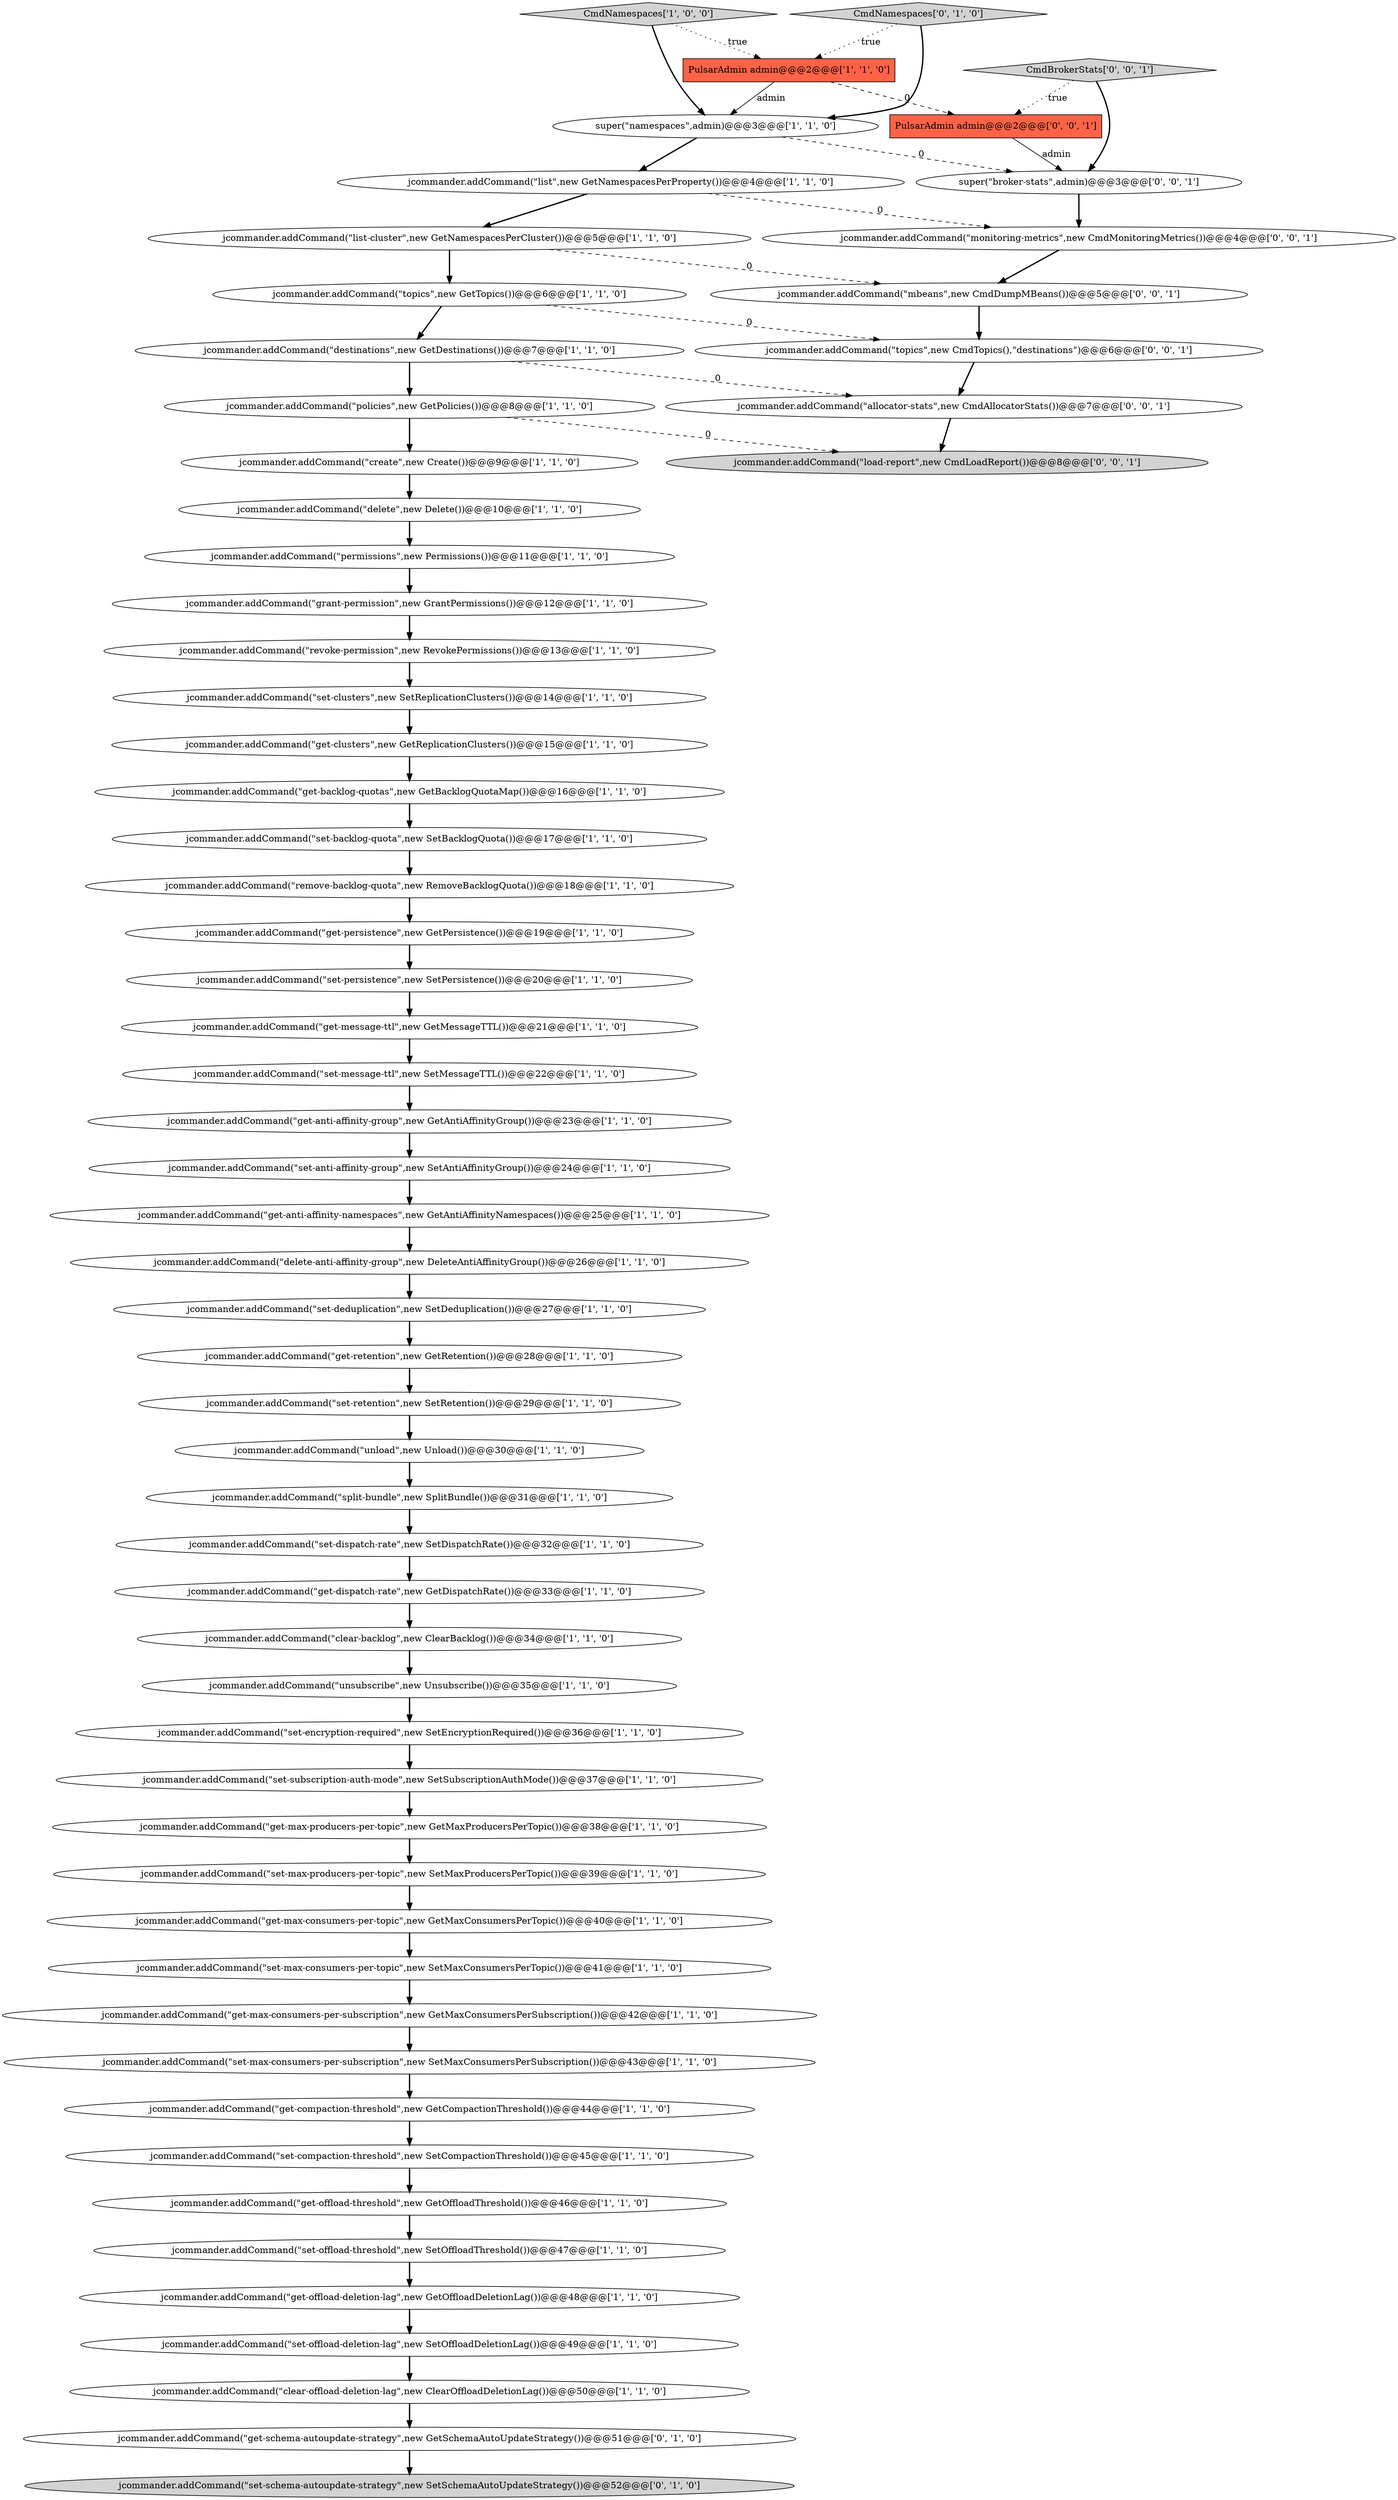 digraph {
29 [style = filled, label = "jcommander.addCommand(\"get-retention\",new GetRetention())@@@28@@@['1', '1', '0']", fillcolor = white, shape = ellipse image = "AAA0AAABBB1BBB"];
10 [style = filled, label = "jcommander.addCommand(\"get-clusters\",new GetReplicationClusters())@@@15@@@['1', '1', '0']", fillcolor = white, shape = ellipse image = "AAA0AAABBB1BBB"];
9 [style = filled, label = "jcommander.addCommand(\"set-dispatch-rate\",new SetDispatchRate())@@@32@@@['1', '1', '0']", fillcolor = white, shape = ellipse image = "AAA0AAABBB1BBB"];
31 [style = filled, label = "jcommander.addCommand(\"set-max-producers-per-topic\",new SetMaxProducersPerTopic())@@@39@@@['1', '1', '0']", fillcolor = white, shape = ellipse image = "AAA0AAABBB1BBB"];
34 [style = filled, label = "jcommander.addCommand(\"destinations\",new GetDestinations())@@@7@@@['1', '1', '0']", fillcolor = white, shape = ellipse image = "AAA0AAABBB1BBB"];
14 [style = filled, label = "jcommander.addCommand(\"set-backlog-quota\",new SetBacklogQuota())@@@17@@@['1', '1', '0']", fillcolor = white, shape = ellipse image = "AAA0AAABBB1BBB"];
54 [style = filled, label = "jcommander.addCommand(\"allocator-stats\",new CmdAllocatorStats())@@@7@@@['0', '0', '1']", fillcolor = white, shape = ellipse image = "AAA0AAABBB3BBB"];
18 [style = filled, label = "jcommander.addCommand(\"set-max-consumers-per-topic\",new SetMaxConsumersPerTopic())@@@41@@@['1', '1', '0']", fillcolor = white, shape = ellipse image = "AAA0AAABBB1BBB"];
50 [style = filled, label = "jcommander.addCommand(\"set-schema-autoupdate-strategy\",new SetSchemaAutoUpdateStrategy())@@@52@@@['0', '1', '0']", fillcolor = lightgray, shape = ellipse image = "AAA1AAABBB2BBB"];
11 [style = filled, label = "PulsarAdmin admin@@@2@@@['1', '1', '0']", fillcolor = tomato, shape = box image = "AAA0AAABBB1BBB"];
30 [style = filled, label = "jcommander.addCommand(\"get-max-producers-per-topic\",new GetMaxProducersPerTopic())@@@38@@@['1', '1', '0']", fillcolor = white, shape = ellipse image = "AAA0AAABBB1BBB"];
12 [style = filled, label = "jcommander.addCommand(\"unsubscribe\",new Unsubscribe())@@@35@@@['1', '1', '0']", fillcolor = white, shape = ellipse image = "AAA0AAABBB1BBB"];
37 [style = filled, label = "jcommander.addCommand(\"set-offload-threshold\",new SetOffloadThreshold())@@@47@@@['1', '1', '0']", fillcolor = white, shape = ellipse image = "AAA0AAABBB1BBB"];
38 [style = filled, label = "jcommander.addCommand(\"set-compaction-threshold\",new SetCompactionThreshold())@@@45@@@['1', '1', '0']", fillcolor = white, shape = ellipse image = "AAA0AAABBB1BBB"];
8 [style = filled, label = "jcommander.addCommand(\"get-backlog-quotas\",new GetBacklogQuotaMap())@@@16@@@['1', '1', '0']", fillcolor = white, shape = ellipse image = "AAA0AAABBB1BBB"];
7 [style = filled, label = "jcommander.addCommand(\"permissions\",new Permissions())@@@11@@@['1', '1', '0']", fillcolor = white, shape = ellipse image = "AAA0AAABBB1BBB"];
5 [style = filled, label = "jcommander.addCommand(\"clear-offload-deletion-lag\",new ClearOffloadDeletionLag())@@@50@@@['1', '1', '0']", fillcolor = white, shape = ellipse image = "AAA0AAABBB1BBB"];
2 [style = filled, label = "jcommander.addCommand(\"revoke-permission\",new RevokePermissions())@@@13@@@['1', '1', '0']", fillcolor = white, shape = ellipse image = "AAA0AAABBB1BBB"];
1 [style = filled, label = "jcommander.addCommand(\"get-anti-affinity-group\",new GetAntiAffinityGroup())@@@23@@@['1', '1', '0']", fillcolor = white, shape = ellipse image = "AAA0AAABBB1BBB"];
20 [style = filled, label = "jcommander.addCommand(\"set-persistence\",new SetPersistence())@@@20@@@['1', '1', '0']", fillcolor = white, shape = ellipse image = "AAA0AAABBB1BBB"];
0 [style = filled, label = "jcommander.addCommand(\"create\",new Create())@@@9@@@['1', '1', '0']", fillcolor = white, shape = ellipse image = "AAA0AAABBB1BBB"];
16 [style = filled, label = "jcommander.addCommand(\"get-max-consumers-per-topic\",new GetMaxConsumersPerTopic())@@@40@@@['1', '1', '0']", fillcolor = white, shape = ellipse image = "AAA0AAABBB1BBB"];
27 [style = filled, label = "jcommander.addCommand(\"policies\",new GetPolicies())@@@8@@@['1', '1', '0']", fillcolor = white, shape = ellipse image = "AAA0AAABBB1BBB"];
35 [style = filled, label = "jcommander.addCommand(\"topics\",new GetTopics())@@@6@@@['1', '1', '0']", fillcolor = white, shape = ellipse image = "AAA0AAABBB1BBB"];
47 [style = filled, label = "jcommander.addCommand(\"grant-permission\",new GrantPermissions())@@@12@@@['1', '1', '0']", fillcolor = white, shape = ellipse image = "AAA0AAABBB1BBB"];
41 [style = filled, label = "jcommander.addCommand(\"set-retention\",new SetRetention())@@@29@@@['1', '1', '0']", fillcolor = white, shape = ellipse image = "AAA0AAABBB1BBB"];
24 [style = filled, label = "jcommander.addCommand(\"get-dispatch-rate\",new GetDispatchRate())@@@33@@@['1', '1', '0']", fillcolor = white, shape = ellipse image = "AAA0AAABBB1BBB"];
22 [style = filled, label = "super(\"namespaces\",admin)@@@3@@@['1', '1', '0']", fillcolor = white, shape = ellipse image = "AAA0AAABBB1BBB"];
55 [style = filled, label = "CmdBrokerStats['0', '0', '1']", fillcolor = lightgray, shape = diamond image = "AAA0AAABBB3BBB"];
46 [style = filled, label = "jcommander.addCommand(\"clear-backlog\",new ClearBacklog())@@@34@@@['1', '1', '0']", fillcolor = white, shape = ellipse image = "AAA0AAABBB1BBB"];
45 [style = filled, label = "jcommander.addCommand(\"get-message-ttl\",new GetMessageTTL())@@@21@@@['1', '1', '0']", fillcolor = white, shape = ellipse image = "AAA0AAABBB1BBB"];
17 [style = filled, label = "jcommander.addCommand(\"set-message-ttl\",new SetMessageTTL())@@@22@@@['1', '1', '0']", fillcolor = white, shape = ellipse image = "AAA0AAABBB1BBB"];
43 [style = filled, label = "jcommander.addCommand(\"get-persistence\",new GetPersistence())@@@19@@@['1', '1', '0']", fillcolor = white, shape = ellipse image = "AAA0AAABBB1BBB"];
44 [style = filled, label = "jcommander.addCommand(\"split-bundle\",new SplitBundle())@@@31@@@['1', '1', '0']", fillcolor = white, shape = ellipse image = "AAA0AAABBB1BBB"];
3 [style = filled, label = "jcommander.addCommand(\"remove-backlog-quota\",new RemoveBacklogQuota())@@@18@@@['1', '1', '0']", fillcolor = white, shape = ellipse image = "AAA0AAABBB1BBB"];
25 [style = filled, label = "jcommander.addCommand(\"set-encryption-required\",new SetEncryptionRequired())@@@36@@@['1', '1', '0']", fillcolor = white, shape = ellipse image = "AAA0AAABBB1BBB"];
26 [style = filled, label = "jcommander.addCommand(\"get-max-consumers-per-subscription\",new GetMaxConsumersPerSubscription())@@@42@@@['1', '1', '0']", fillcolor = white, shape = ellipse image = "AAA0AAABBB1BBB"];
49 [style = filled, label = "CmdNamespaces['1', '0', '0']", fillcolor = lightgray, shape = diamond image = "AAA0AAABBB1BBB"];
36 [style = filled, label = "jcommander.addCommand(\"unload\",new Unload())@@@30@@@['1', '1', '0']", fillcolor = white, shape = ellipse image = "AAA0AAABBB1BBB"];
28 [style = filled, label = "jcommander.addCommand(\"set-deduplication\",new SetDeduplication())@@@27@@@['1', '1', '0']", fillcolor = white, shape = ellipse image = "AAA0AAABBB1BBB"];
58 [style = filled, label = "jcommander.addCommand(\"monitoring-metrics\",new CmdMonitoringMetrics())@@@4@@@['0', '0', '1']", fillcolor = white, shape = ellipse image = "AAA0AAABBB3BBB"];
33 [style = filled, label = "jcommander.addCommand(\"set-max-consumers-per-subscription\",new SetMaxConsumersPerSubscription())@@@43@@@['1', '1', '0']", fillcolor = white, shape = ellipse image = "AAA0AAABBB1BBB"];
19 [style = filled, label = "jcommander.addCommand(\"delete-anti-affinity-group\",new DeleteAntiAffinityGroup())@@@26@@@['1', '1', '0']", fillcolor = white, shape = ellipse image = "AAA0AAABBB1BBB"];
4 [style = filled, label = "jcommander.addCommand(\"get-offload-deletion-lag\",new GetOffloadDeletionLag())@@@48@@@['1', '1', '0']", fillcolor = white, shape = ellipse image = "AAA0AAABBB1BBB"];
48 [style = filled, label = "jcommander.addCommand(\"set-anti-affinity-group\",new SetAntiAffinityGroup())@@@24@@@['1', '1', '0']", fillcolor = white, shape = ellipse image = "AAA0AAABBB1BBB"];
40 [style = filled, label = "jcommander.addCommand(\"set-subscription-auth-mode\",new SetSubscriptionAuthMode())@@@37@@@['1', '1', '0']", fillcolor = white, shape = ellipse image = "AAA0AAABBB1BBB"];
6 [style = filled, label = "jcommander.addCommand(\"list\",new GetNamespacesPerProperty())@@@4@@@['1', '1', '0']", fillcolor = white, shape = ellipse image = "AAA0AAABBB1BBB"];
21 [style = filled, label = "jcommander.addCommand(\"set-offload-deletion-lag\",new SetOffloadDeletionLag())@@@49@@@['1', '1', '0']", fillcolor = white, shape = ellipse image = "AAA0AAABBB1BBB"];
57 [style = filled, label = "PulsarAdmin admin@@@2@@@['0', '0', '1']", fillcolor = tomato, shape = box image = "AAA0AAABBB3BBB"];
13 [style = filled, label = "jcommander.addCommand(\"get-offload-threshold\",new GetOffloadThreshold())@@@46@@@['1', '1', '0']", fillcolor = white, shape = ellipse image = "AAA0AAABBB1BBB"];
23 [style = filled, label = "jcommander.addCommand(\"set-clusters\",new SetReplicationClusters())@@@14@@@['1', '1', '0']", fillcolor = white, shape = ellipse image = "AAA0AAABBB1BBB"];
51 [style = filled, label = "CmdNamespaces['0', '1', '0']", fillcolor = lightgray, shape = diamond image = "AAA0AAABBB2BBB"];
53 [style = filled, label = "jcommander.addCommand(\"mbeans\",new CmdDumpMBeans())@@@5@@@['0', '0', '1']", fillcolor = white, shape = ellipse image = "AAA0AAABBB3BBB"];
56 [style = filled, label = "jcommander.addCommand(\"topics\",new CmdTopics(),\"destinations\")@@@6@@@['0', '0', '1']", fillcolor = white, shape = ellipse image = "AAA0AAABBB3BBB"];
59 [style = filled, label = "jcommander.addCommand(\"load-report\",new CmdLoadReport())@@@8@@@['0', '0', '1']", fillcolor = lightgray, shape = ellipse image = "AAA0AAABBB3BBB"];
52 [style = filled, label = "jcommander.addCommand(\"get-schema-autoupdate-strategy\",new GetSchemaAutoUpdateStrategy())@@@51@@@['0', '1', '0']", fillcolor = white, shape = ellipse image = "AAA1AAABBB2BBB"];
15 [style = filled, label = "jcommander.addCommand(\"list-cluster\",new GetNamespacesPerCluster())@@@5@@@['1', '1', '0']", fillcolor = white, shape = ellipse image = "AAA0AAABBB1BBB"];
60 [style = filled, label = "super(\"broker-stats\",admin)@@@3@@@['0', '0', '1']", fillcolor = white, shape = ellipse image = "AAA0AAABBB3BBB"];
42 [style = filled, label = "jcommander.addCommand(\"get-anti-affinity-namespaces\",new GetAntiAffinityNamespaces())@@@25@@@['1', '1', '0']", fillcolor = white, shape = ellipse image = "AAA0AAABBB1BBB"];
32 [style = filled, label = "jcommander.addCommand(\"delete\",new Delete())@@@10@@@['1', '1', '0']", fillcolor = white, shape = ellipse image = "AAA0AAABBB1BBB"];
39 [style = filled, label = "jcommander.addCommand(\"get-compaction-threshold\",new GetCompactionThreshold())@@@44@@@['1', '1', '0']", fillcolor = white, shape = ellipse image = "AAA0AAABBB1BBB"];
40->30 [style = bold, label=""];
15->53 [style = dashed, label="0"];
12->25 [style = bold, label=""];
8->14 [style = bold, label=""];
5->52 [style = bold, label=""];
51->11 [style = dotted, label="true"];
14->3 [style = bold, label=""];
27->59 [style = dashed, label="0"];
48->42 [style = bold, label=""];
0->32 [style = bold, label=""];
3->43 [style = bold, label=""];
19->28 [style = bold, label=""];
23->10 [style = bold, label=""];
22->6 [style = bold, label=""];
6->15 [style = bold, label=""];
44->9 [style = bold, label=""];
16->18 [style = bold, label=""];
58->53 [style = bold, label=""];
39->38 [style = bold, label=""];
27->0 [style = bold, label=""];
53->56 [style = bold, label=""];
10->8 [style = bold, label=""];
49->22 [style = bold, label=""];
26->33 [style = bold, label=""];
54->59 [style = bold, label=""];
29->41 [style = bold, label=""];
52->50 [style = bold, label=""];
41->36 [style = bold, label=""];
6->58 [style = dashed, label="0"];
18->26 [style = bold, label=""];
57->60 [style = solid, label="admin"];
38->13 [style = bold, label=""];
20->45 [style = bold, label=""];
56->54 [style = bold, label=""];
30->31 [style = bold, label=""];
55->57 [style = dotted, label="true"];
13->37 [style = bold, label=""];
9->24 [style = bold, label=""];
47->2 [style = bold, label=""];
33->39 [style = bold, label=""];
15->35 [style = bold, label=""];
11->57 [style = dashed, label="0"];
37->4 [style = bold, label=""];
42->19 [style = bold, label=""];
36->44 [style = bold, label=""];
21->5 [style = bold, label=""];
45->17 [style = bold, label=""];
60->58 [style = bold, label=""];
55->60 [style = bold, label=""];
11->22 [style = solid, label="admin"];
2->23 [style = bold, label=""];
28->29 [style = bold, label=""];
32->7 [style = bold, label=""];
43->20 [style = bold, label=""];
34->54 [style = dashed, label="0"];
1->48 [style = bold, label=""];
35->34 [style = bold, label=""];
24->46 [style = bold, label=""];
46->12 [style = bold, label=""];
4->21 [style = bold, label=""];
51->22 [style = bold, label=""];
25->40 [style = bold, label=""];
31->16 [style = bold, label=""];
22->60 [style = dashed, label="0"];
35->56 [style = dashed, label="0"];
7->47 [style = bold, label=""];
17->1 [style = bold, label=""];
49->11 [style = dotted, label="true"];
34->27 [style = bold, label=""];
}
